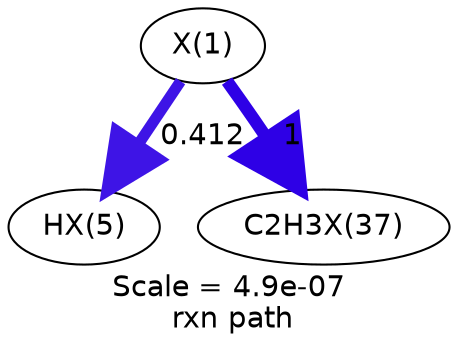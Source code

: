 digraph reaction_paths {
center=1;
s15 -> s16[fontname="Helvetica", style="setlinewidth(5.33)", arrowsize=2.67, color="0.7, 0.912, 0.9"
, label=" 0.412"];
s15 -> s17[fontname="Helvetica", style="setlinewidth(6)", arrowsize=3, color="0.7, 1.5, 0.9"
, label=" 1"];
s15 [ fontname="Helvetica", label="X(1)"];
s16 [ fontname="Helvetica", label="HX(5)"];
s17 [ fontname="Helvetica", label="C2H3X(37)"];
 label = "Scale = 4.9e-07\l rxn path";
 fontname = "Helvetica";
}
